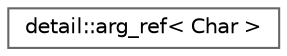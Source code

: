 digraph "类继承关系图"
{
 // LATEX_PDF_SIZE
  bgcolor="transparent";
  edge [fontname=Helvetica,fontsize=10,labelfontname=Helvetica,labelfontsize=10];
  node [fontname=Helvetica,fontsize=10,shape=box,height=0.2,width=0.4];
  rankdir="LR";
  Node0 [id="Node000000",label="detail::arg_ref\< Char \>",height=0.2,width=0.4,color="grey40", fillcolor="white", style="filled",URL="$uniondetail_1_1arg__ref.html",tooltip=" "];
}
